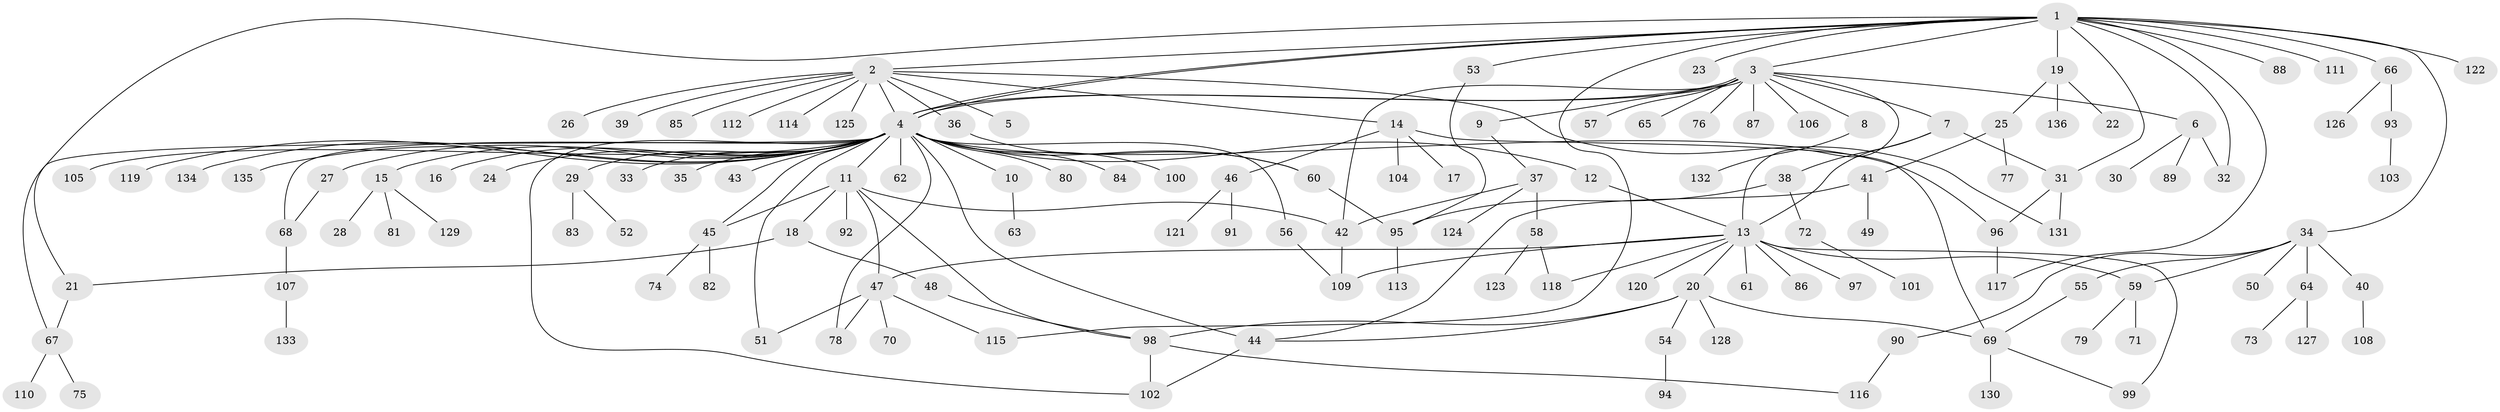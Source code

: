 // Generated by graph-tools (version 1.1) at 2025/25/03/09/25 03:25:53]
// undirected, 136 vertices, 173 edges
graph export_dot {
graph [start="1"]
  node [color=gray90,style=filled];
  1;
  2;
  3;
  4;
  5;
  6;
  7;
  8;
  9;
  10;
  11;
  12;
  13;
  14;
  15;
  16;
  17;
  18;
  19;
  20;
  21;
  22;
  23;
  24;
  25;
  26;
  27;
  28;
  29;
  30;
  31;
  32;
  33;
  34;
  35;
  36;
  37;
  38;
  39;
  40;
  41;
  42;
  43;
  44;
  45;
  46;
  47;
  48;
  49;
  50;
  51;
  52;
  53;
  54;
  55;
  56;
  57;
  58;
  59;
  60;
  61;
  62;
  63;
  64;
  65;
  66;
  67;
  68;
  69;
  70;
  71;
  72;
  73;
  74;
  75;
  76;
  77;
  78;
  79;
  80;
  81;
  82;
  83;
  84;
  85;
  86;
  87;
  88;
  89;
  90;
  91;
  92;
  93;
  94;
  95;
  96;
  97;
  98;
  99;
  100;
  101;
  102;
  103;
  104;
  105;
  106;
  107;
  108;
  109;
  110;
  111;
  112;
  113;
  114;
  115;
  116;
  117;
  118;
  119;
  120;
  121;
  122;
  123;
  124;
  125;
  126;
  127;
  128;
  129;
  130;
  131;
  132;
  133;
  134;
  135;
  136;
  1 -- 2;
  1 -- 3;
  1 -- 4;
  1 -- 4;
  1 -- 19;
  1 -- 21;
  1 -- 23;
  1 -- 31;
  1 -- 32;
  1 -- 34;
  1 -- 53;
  1 -- 66;
  1 -- 88;
  1 -- 111;
  1 -- 115;
  1 -- 117;
  1 -- 122;
  2 -- 4;
  2 -- 5;
  2 -- 14;
  2 -- 26;
  2 -- 36;
  2 -- 39;
  2 -- 85;
  2 -- 112;
  2 -- 114;
  2 -- 125;
  2 -- 131;
  3 -- 4;
  3 -- 4;
  3 -- 6;
  3 -- 7;
  3 -- 8;
  3 -- 9;
  3 -- 13;
  3 -- 42;
  3 -- 57;
  3 -- 65;
  3 -- 76;
  3 -- 87;
  3 -- 106;
  4 -- 10;
  4 -- 11;
  4 -- 12;
  4 -- 15;
  4 -- 16;
  4 -- 24;
  4 -- 27;
  4 -- 29;
  4 -- 33;
  4 -- 35;
  4 -- 43;
  4 -- 44;
  4 -- 45;
  4 -- 51;
  4 -- 56;
  4 -- 60;
  4 -- 62;
  4 -- 67;
  4 -- 68;
  4 -- 78;
  4 -- 80;
  4 -- 84;
  4 -- 96;
  4 -- 100;
  4 -- 102;
  4 -- 105;
  4 -- 119;
  4 -- 134;
  4 -- 135;
  6 -- 30;
  6 -- 32;
  6 -- 89;
  7 -- 13;
  7 -- 31;
  7 -- 38;
  8 -- 132;
  9 -- 37;
  10 -- 63;
  11 -- 18;
  11 -- 42;
  11 -- 45;
  11 -- 47;
  11 -- 92;
  11 -- 98;
  12 -- 13;
  13 -- 20;
  13 -- 47;
  13 -- 59;
  13 -- 61;
  13 -- 86;
  13 -- 97;
  13 -- 99;
  13 -- 109;
  13 -- 118;
  13 -- 120;
  14 -- 17;
  14 -- 46;
  14 -- 69;
  14 -- 104;
  15 -- 28;
  15 -- 81;
  15 -- 129;
  18 -- 21;
  18 -- 48;
  19 -- 22;
  19 -- 25;
  19 -- 136;
  20 -- 44;
  20 -- 54;
  20 -- 69;
  20 -- 98;
  20 -- 128;
  21 -- 67;
  25 -- 41;
  25 -- 77;
  27 -- 68;
  29 -- 52;
  29 -- 83;
  31 -- 96;
  31 -- 131;
  34 -- 40;
  34 -- 50;
  34 -- 55;
  34 -- 59;
  34 -- 64;
  34 -- 90;
  36 -- 60;
  37 -- 42;
  37 -- 58;
  37 -- 124;
  38 -- 72;
  38 -- 95;
  40 -- 108;
  41 -- 44;
  41 -- 49;
  42 -- 109;
  44 -- 102;
  45 -- 74;
  45 -- 82;
  46 -- 91;
  46 -- 121;
  47 -- 51;
  47 -- 70;
  47 -- 78;
  47 -- 115;
  48 -- 98;
  53 -- 95;
  54 -- 94;
  55 -- 69;
  56 -- 109;
  58 -- 118;
  58 -- 123;
  59 -- 71;
  59 -- 79;
  60 -- 95;
  64 -- 73;
  64 -- 127;
  66 -- 93;
  66 -- 126;
  67 -- 75;
  67 -- 110;
  68 -- 107;
  69 -- 99;
  69 -- 130;
  72 -- 101;
  90 -- 116;
  93 -- 103;
  95 -- 113;
  96 -- 117;
  98 -- 102;
  98 -- 116;
  107 -- 133;
}
